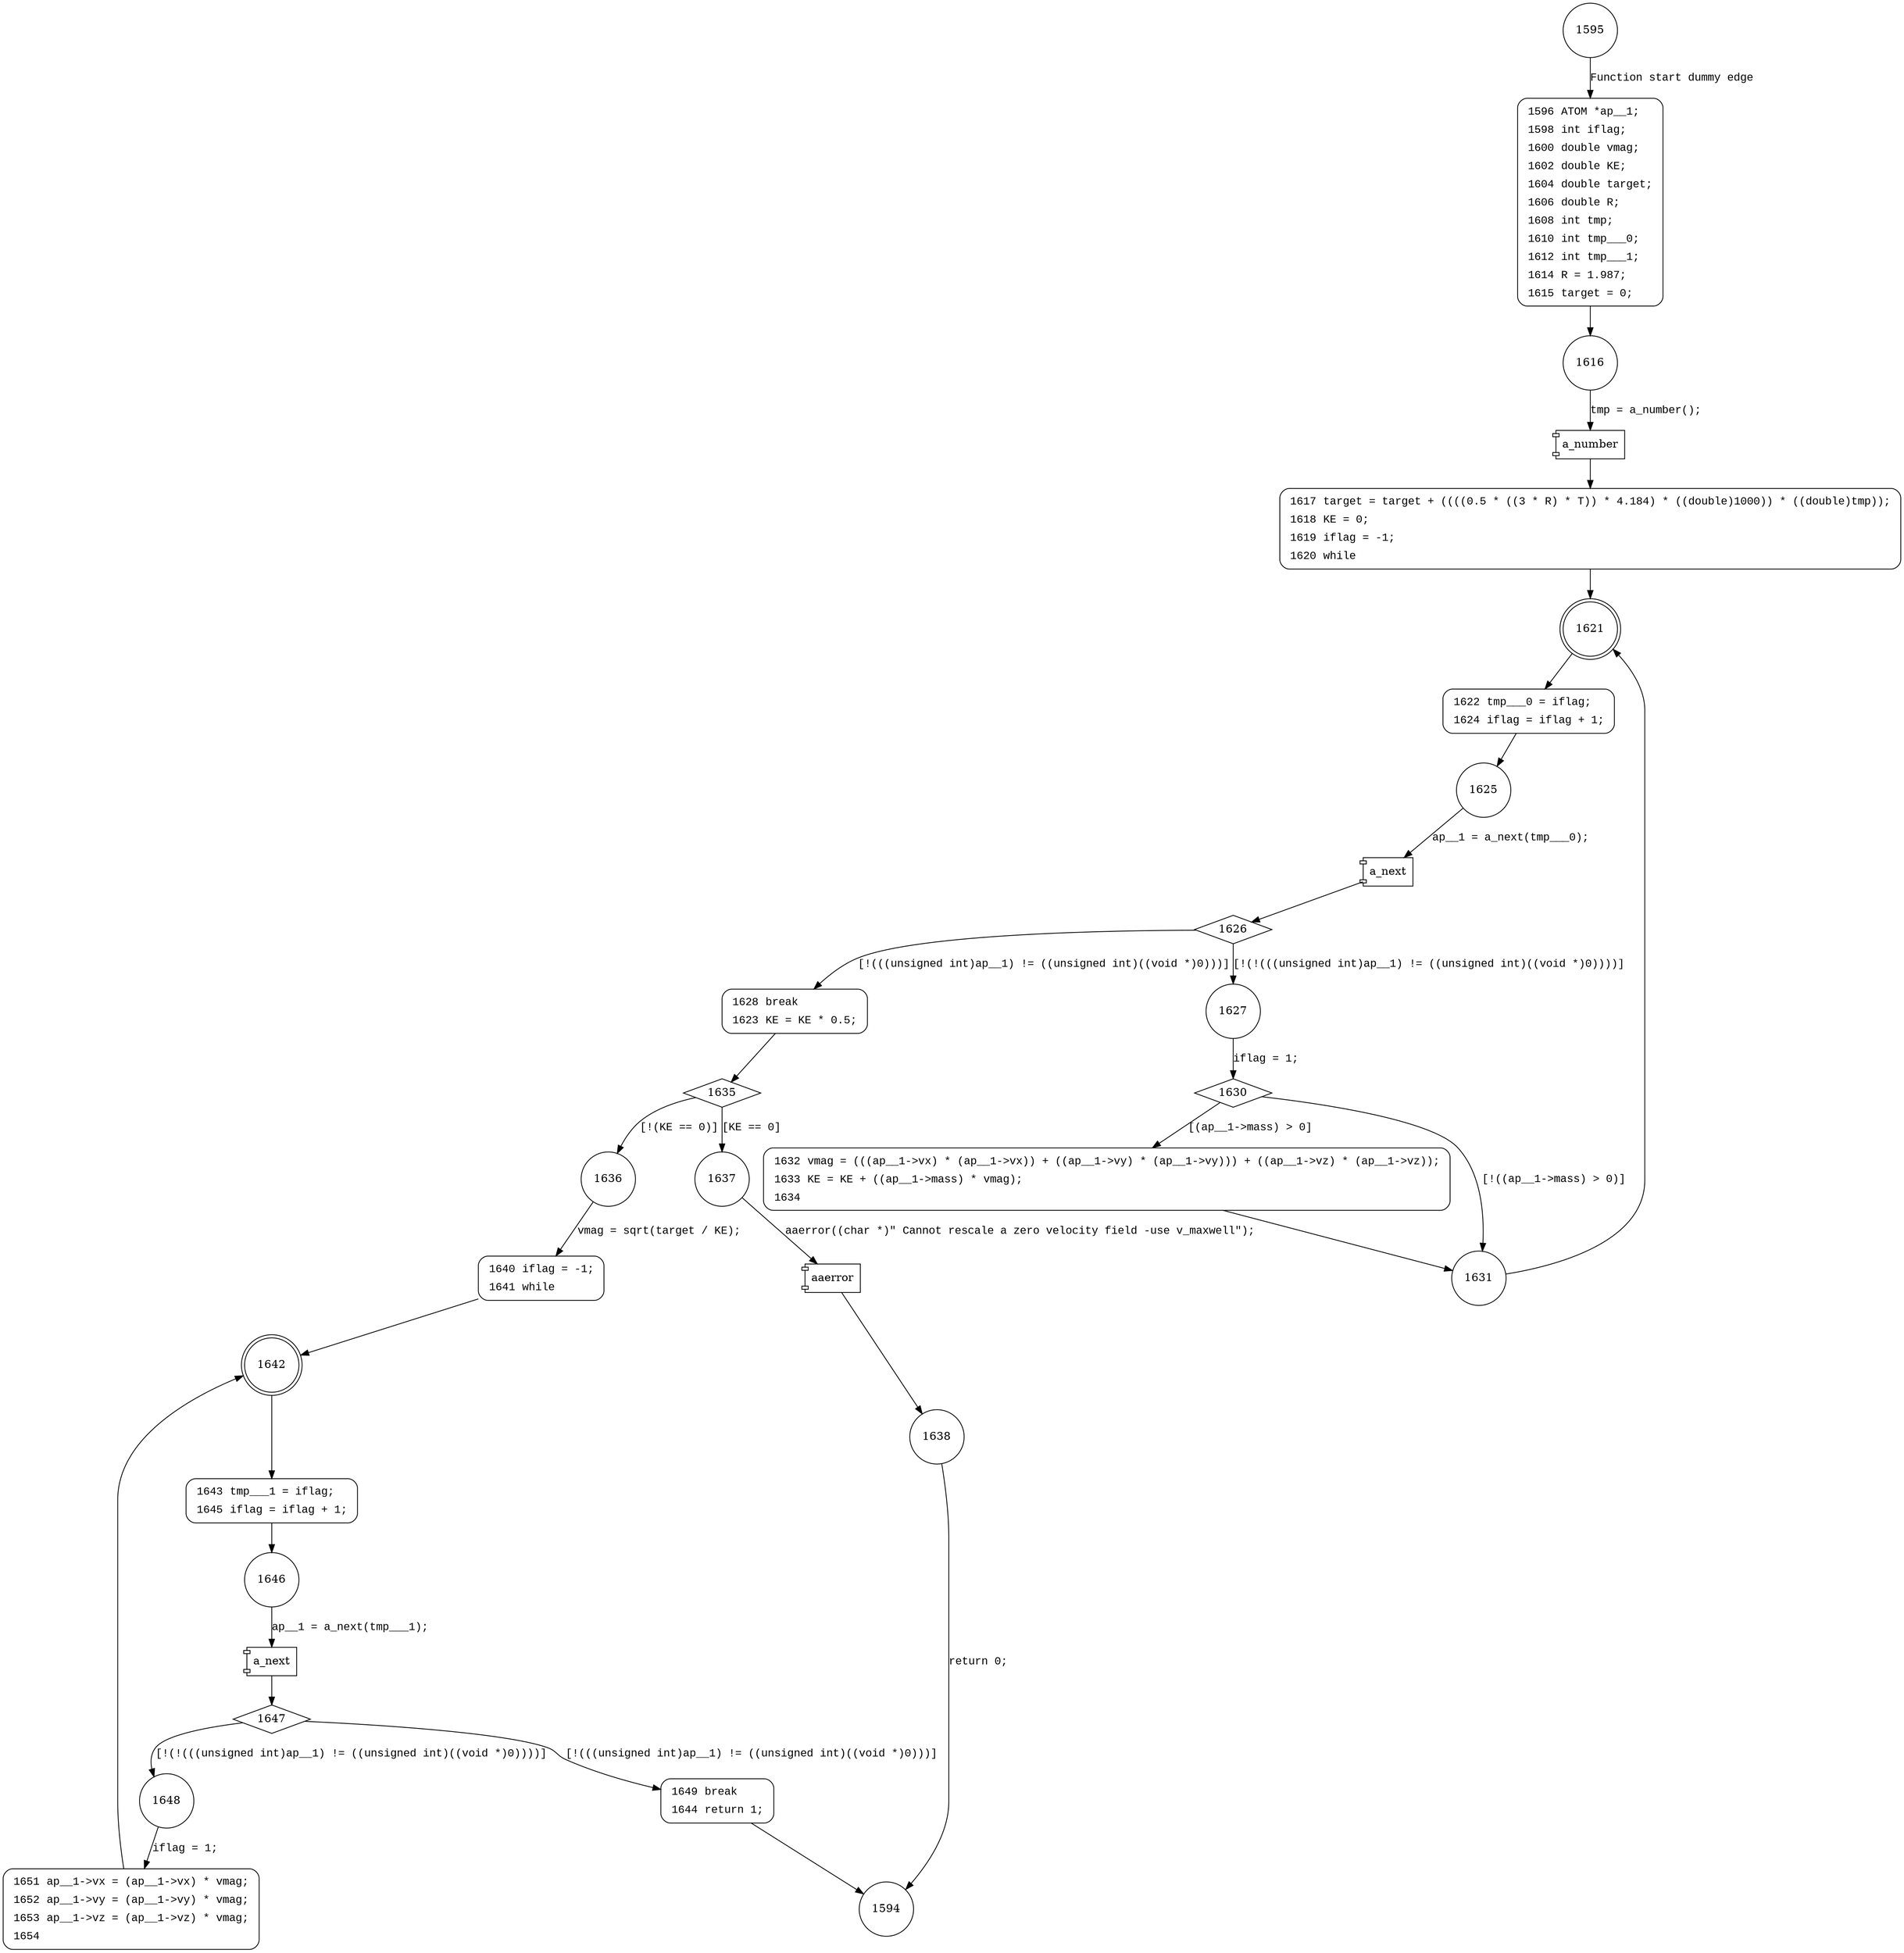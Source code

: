 digraph v_rescale {
1595 [shape="circle"]
1596 [shape="circle"]
1616 [shape="circle"]
1617 [shape="circle"]
1621 [shape="doublecircle"]
1622 [shape="circle"]
1625 [shape="circle"]
1626 [shape="diamond"]
1627 [shape="circle"]
1628 [shape="circle"]
1635 [shape="diamond"]
1636 [shape="circle"]
1637 [shape="circle"]
1638 [shape="circle"]
1640 [shape="circle"]
1642 [shape="doublecircle"]
1643 [shape="circle"]
1646 [shape="circle"]
1647 [shape="diamond"]
1648 [shape="circle"]
1649 [shape="circle"]
1651 [shape="circle"]
1630 [shape="diamond"]
1631 [shape="circle"]
1632 [shape="circle"]
1594 [shape="circle"]
1596 [style="filled,bold" penwidth="1" fillcolor="white" fontname="Courier New" shape="Mrecord" label=<<table border="0" cellborder="0" cellpadding="3" bgcolor="white"><tr><td align="right">1596</td><td align="left">ATOM *ap__1;</td></tr><tr><td align="right">1598</td><td align="left">int iflag;</td></tr><tr><td align="right">1600</td><td align="left">double vmag;</td></tr><tr><td align="right">1602</td><td align="left">double KE;</td></tr><tr><td align="right">1604</td><td align="left">double target;</td></tr><tr><td align="right">1606</td><td align="left">double R;</td></tr><tr><td align="right">1608</td><td align="left">int tmp;</td></tr><tr><td align="right">1610</td><td align="left">int tmp___0;</td></tr><tr><td align="right">1612</td><td align="left">int tmp___1;</td></tr><tr><td align="right">1614</td><td align="left">R = 1.987;</td></tr><tr><td align="right">1615</td><td align="left">target = 0;</td></tr></table>>]
1596 -> 1616[label=""]
1617 [style="filled,bold" penwidth="1" fillcolor="white" fontname="Courier New" shape="Mrecord" label=<<table border="0" cellborder="0" cellpadding="3" bgcolor="white"><tr><td align="right">1617</td><td align="left">target = target + ((((0.5 * ((3 * R) * T)) * 4.184) * ((double)1000)) * ((double)tmp));</td></tr><tr><td align="right">1618</td><td align="left">KE = 0;</td></tr><tr><td align="right">1619</td><td align="left">iflag = -1;</td></tr><tr><td align="right">1620</td><td align="left">while</td></tr></table>>]
1617 -> 1621[label=""]
1622 [style="filled,bold" penwidth="1" fillcolor="white" fontname="Courier New" shape="Mrecord" label=<<table border="0" cellborder="0" cellpadding="3" bgcolor="white"><tr><td align="right">1622</td><td align="left">tmp___0 = iflag;</td></tr><tr><td align="right">1624</td><td align="left">iflag = iflag + 1;</td></tr></table>>]
1622 -> 1625[label=""]
1628 [style="filled,bold" penwidth="1" fillcolor="white" fontname="Courier New" shape="Mrecord" label=<<table border="0" cellborder="0" cellpadding="3" bgcolor="white"><tr><td align="right">1628</td><td align="left">break</td></tr><tr><td align="right">1623</td><td align="left">KE = KE * 0.5;</td></tr></table>>]
1628 -> 1635[label=""]
1640 [style="filled,bold" penwidth="1" fillcolor="white" fontname="Courier New" shape="Mrecord" label=<<table border="0" cellborder="0" cellpadding="3" bgcolor="white"><tr><td align="right">1640</td><td align="left">iflag = -1;</td></tr><tr><td align="right">1641</td><td align="left">while</td></tr></table>>]
1640 -> 1642[label=""]
1643 [style="filled,bold" penwidth="1" fillcolor="white" fontname="Courier New" shape="Mrecord" label=<<table border="0" cellborder="0" cellpadding="3" bgcolor="white"><tr><td align="right">1643</td><td align="left">tmp___1 = iflag;</td></tr><tr><td align="right">1645</td><td align="left">iflag = iflag + 1;</td></tr></table>>]
1643 -> 1646[label=""]
1649 [style="filled,bold" penwidth="1" fillcolor="white" fontname="Courier New" shape="Mrecord" label=<<table border="0" cellborder="0" cellpadding="3" bgcolor="white"><tr><td align="right">1649</td><td align="left">break</td></tr><tr><td align="right">1644</td><td align="left">return 1;</td></tr></table>>]
1649 -> 1594[label=""]
1651 [style="filled,bold" penwidth="1" fillcolor="white" fontname="Courier New" shape="Mrecord" label=<<table border="0" cellborder="0" cellpadding="3" bgcolor="white"><tr><td align="right">1651</td><td align="left">ap__1-&gt;vx = (ap__1-&gt;vx) * vmag;</td></tr><tr><td align="right">1652</td><td align="left">ap__1-&gt;vy = (ap__1-&gt;vy) * vmag;</td></tr><tr><td align="right">1653</td><td align="left">ap__1-&gt;vz = (ap__1-&gt;vz) * vmag;</td></tr><tr><td align="right">1654</td><td align="left"></td></tr></table>>]
1651 -> 1642[label=""]
1632 [style="filled,bold" penwidth="1" fillcolor="white" fontname="Courier New" shape="Mrecord" label=<<table border="0" cellborder="0" cellpadding="3" bgcolor="white"><tr><td align="right">1632</td><td align="left">vmag = (((ap__1-&gt;vx) * (ap__1-&gt;vx)) + ((ap__1-&gt;vy) * (ap__1-&gt;vy))) + ((ap__1-&gt;vz) * (ap__1-&gt;vz));</td></tr><tr><td align="right">1633</td><td align="left">KE = KE + ((ap__1-&gt;mass) * vmag);</td></tr><tr><td align="right">1634</td><td align="left"></td></tr></table>>]
1632 -> 1631[label=""]
1595 -> 1596 [label="Function start dummy edge" fontname="Courier New"]
100185 [shape="component" label="a_number"]
1616 -> 100185 [label="tmp = a_number();" fontname="Courier New"]
100185 -> 1617 [label="" fontname="Courier New"]
1621 -> 1622 [label="" fontname="Courier New"]
100186 [shape="component" label="a_next"]
1625 -> 100186 [label="ap__1 = a_next(tmp___0);" fontname="Courier New"]
100186 -> 1626 [label="" fontname="Courier New"]
1626 -> 1627 [label="[!(!(((unsigned int)ap__1) != ((unsigned int)((void *)0))))]" fontname="Courier New"]
1626 -> 1628 [label="[!(((unsigned int)ap__1) != ((unsigned int)((void *)0)))]" fontname="Courier New"]
1635 -> 1636 [label="[!(KE == 0)]" fontname="Courier New"]
1635 -> 1637 [label="[KE == 0]" fontname="Courier New"]
100187 [shape="component" label="aaerror"]
1637 -> 100187 [label="aaerror((char *)\" Cannot rescale a zero velocity field -use v_maxwell\");" fontname="Courier New"]
100187 -> 1638 [label="" fontname="Courier New"]
1636 -> 1640 [label="vmag = sqrt(target / KE);" fontname="Courier New"]
1642 -> 1643 [label="" fontname="Courier New"]
100188 [shape="component" label="a_next"]
1646 -> 100188 [label="ap__1 = a_next(tmp___1);" fontname="Courier New"]
100188 -> 1647 [label="" fontname="Courier New"]
1647 -> 1648 [label="[!(!(((unsigned int)ap__1) != ((unsigned int)((void *)0))))]" fontname="Courier New"]
1647 -> 1649 [label="[!(((unsigned int)ap__1) != ((unsigned int)((void *)0)))]" fontname="Courier New"]
1648 -> 1651 [label="iflag = 1;" fontname="Courier New"]
1627 -> 1630 [label="iflag = 1;" fontname="Courier New"]
1630 -> 1631 [label="[!((ap__1->mass) > 0)]" fontname="Courier New"]
1630 -> 1632 [label="[(ap__1->mass) > 0]" fontname="Courier New"]
1631 -> 1621 [label="" fontname="Courier New"]
1638 -> 1594 [label="return 0;" fontname="Courier New"]
}